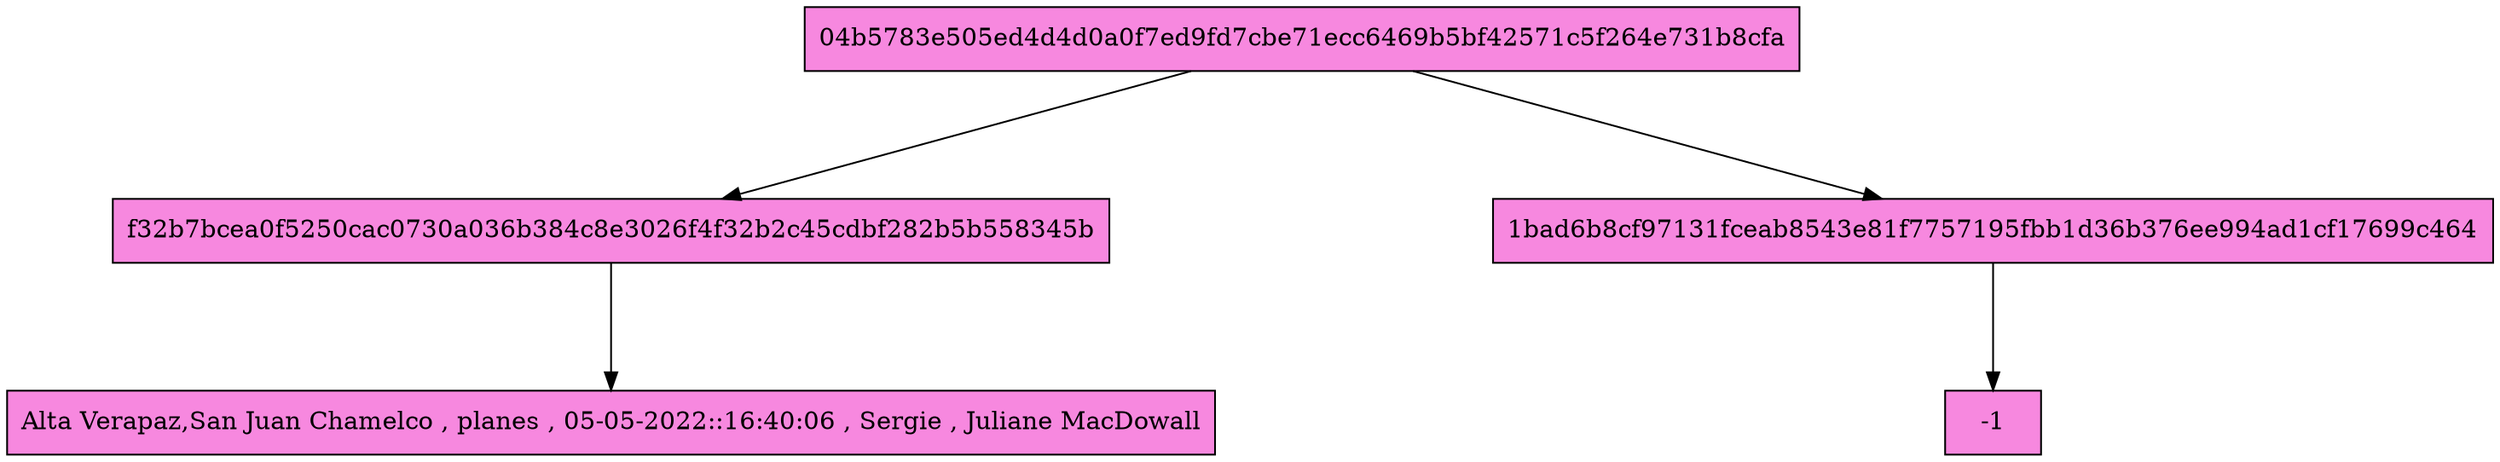 digraph G {
nodesep=3; 
ranksep=1;
node[shape=box style = filled fillcolor="#F788DF"];
	NodoABB545472921[ label="04b5783e505ed4d4d0a0f7ed9fd7cbe71ecc6469b5bf42571c5f264e731b8cfa"  ];
	NodoABB588647425[ label="f32b7bcea0f5250cac0730a036b384c8e3026f4f32b2c45cdbf282b5b558345b"];
NodoABB545472921->NodoABB588647425
	NodoABB588647425[ label="f32b7bcea0f5250cac0730a036b384c8e3026f4f32b2c45cdbf282b5b558345b"  ];
	NodoABB588647425f32b7bcea0f5250cac0730a036b384c8e3026f4f32b2c45cdbf282b5b558345b[ label="Alta Verapaz,San Juan Chamelco , planes , 05-05-2022::16:40:06 , Sergie , Juliane MacDowall"  ];
NodoABB588647425->NodoABB588647425f32b7bcea0f5250cac0730a036b384c8e3026f4f32b2c45cdbf282b5b558345b
	NodoABB1132839692[ label="1bad6b8cf97131fceab8543e81f7757195fbb1d36b376ee994ad1cf17699c464" ];
NodoABB545472921->NodoABB1132839692
	NodoABB1132839692[ label="1bad6b8cf97131fceab8543e81f7757195fbb1d36b376ee994ad1cf17699c464"  ];
	NodoABB11328396921bad6b8cf97131fceab8543e81f7757195fbb1d36b376ee994ad1cf17699c464[ label="-1"  ];
NodoABB1132839692->NodoABB11328396921bad6b8cf97131fceab8543e81f7757195fbb1d36b376ee994ad1cf17699c464
}